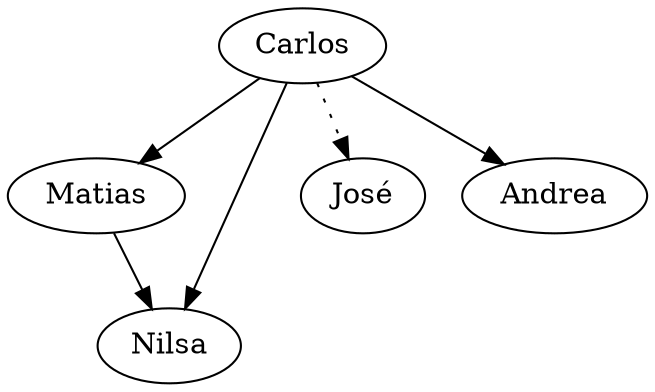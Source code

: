 digraph social {

	Carlos -> Matias;
	Carlos -> Nilsa;
	Carlos -> José [style=dotted];
	Carlos -> Andrea;
	Matias -> Nilsa;
}